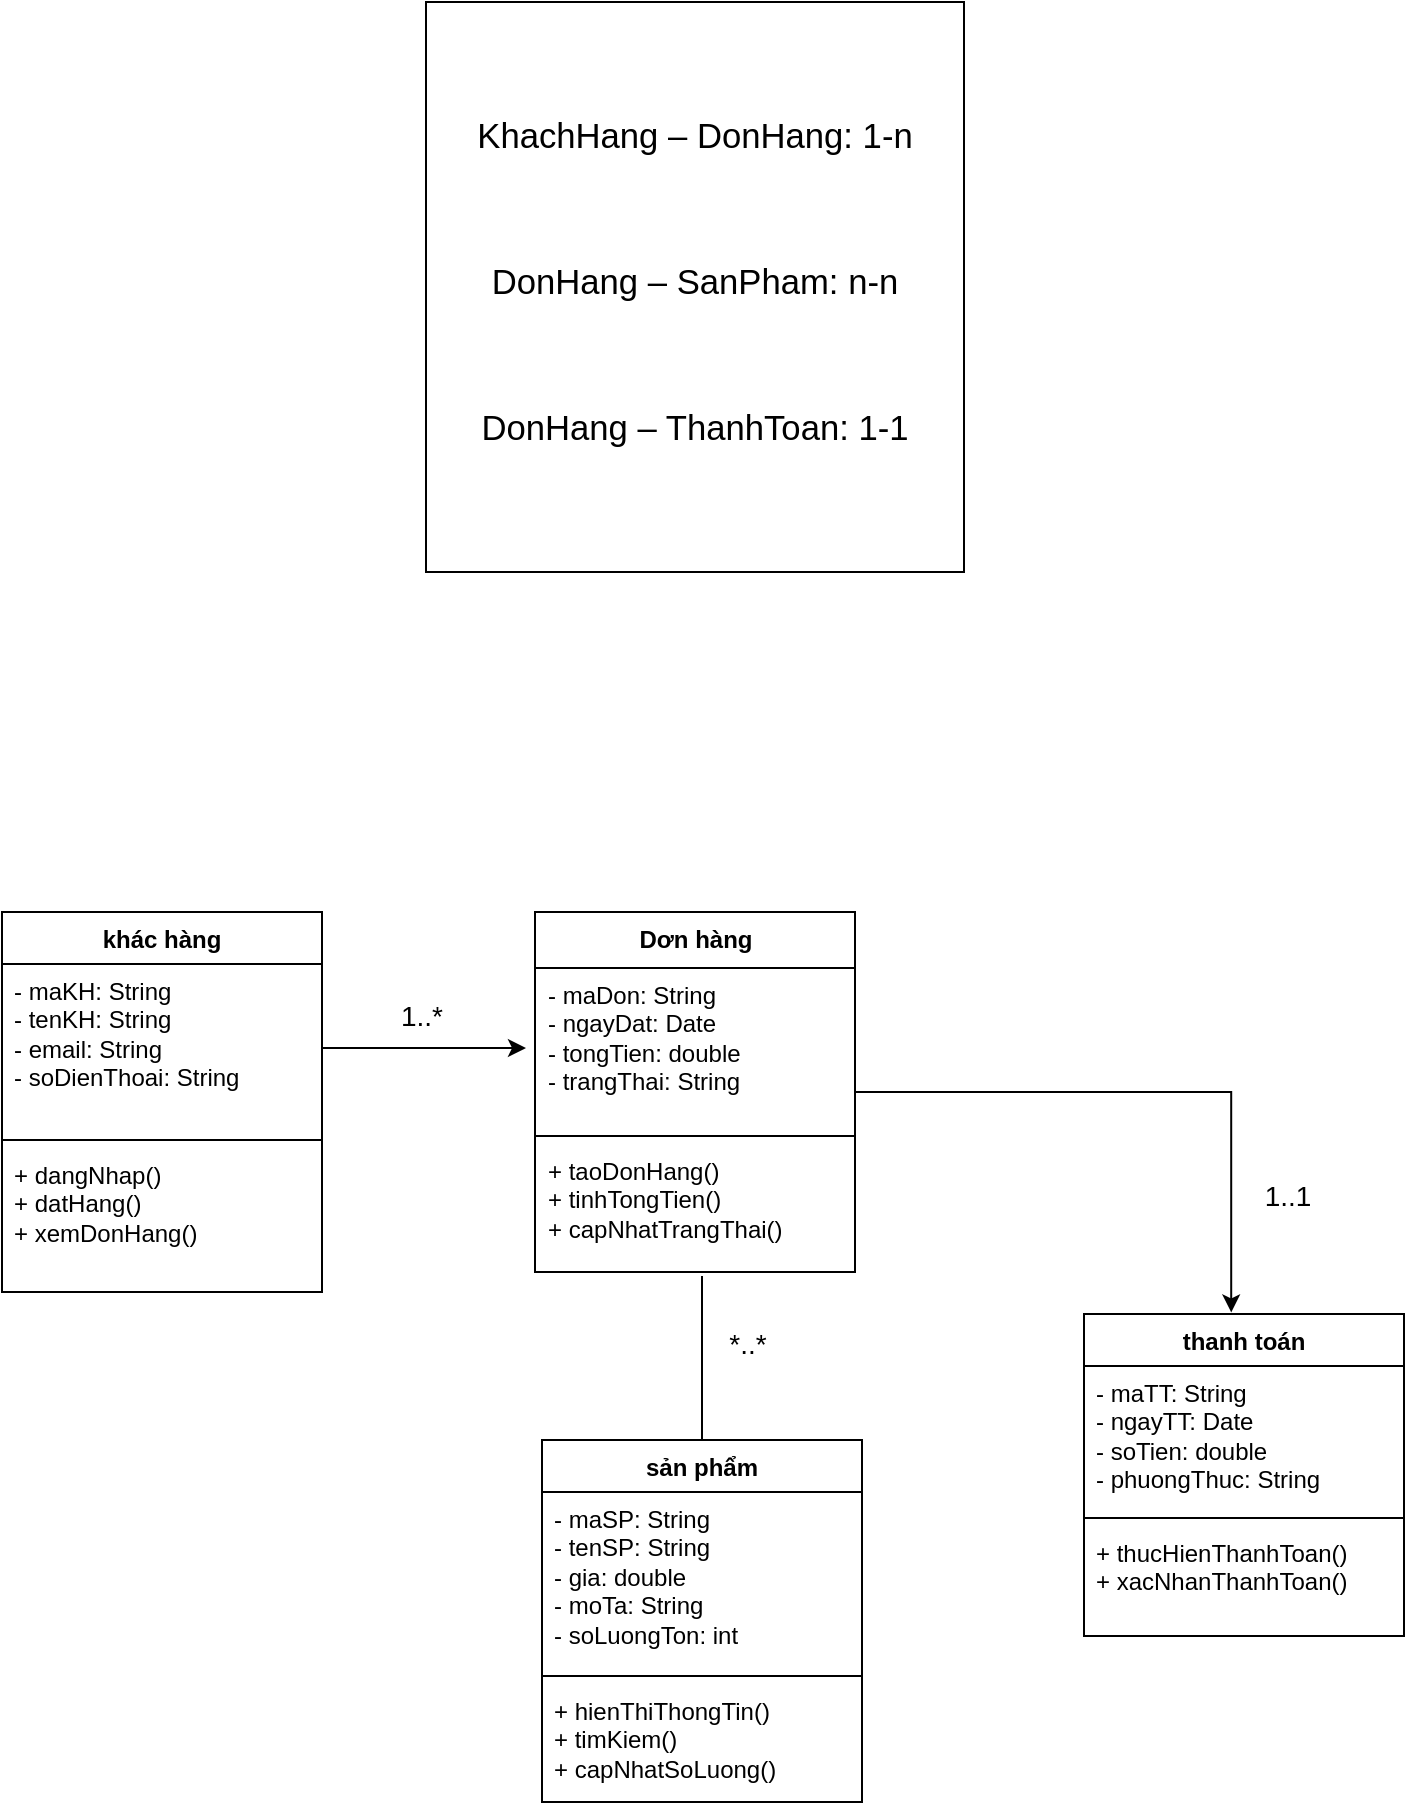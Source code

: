 <mxfile version="28.2.8">
  <diagram id="CSRic5qnRrsM_z4MhMeE" name="Trang-1">
    <mxGraphModel dx="1042" dy="574" grid="0" gridSize="10" guides="1" tooltips="1" connect="1" arrows="1" fold="1" page="1" pageScale="1" pageWidth="850" pageHeight="1100" math="0" shadow="0">
      <root>
        <mxCell id="0" />
        <mxCell id="1" parent="0" />
        <mxCell id="GlaZ5QmFp9uT-VfBLI6d-1" value="" style="shape=table;startSize=0;container=1;collapsible=0;childLayout=tableLayout;" parent="1" vertex="1">
          <mxGeometry x="287" y="68" width="269" height="285" as="geometry" />
        </mxCell>
        <mxCell id="GlaZ5QmFp9uT-VfBLI6d-2" value="" style="shape=tableRow;horizontal=0;startSize=0;swimlaneHead=0;swimlaneBody=0;strokeColor=inherit;top=0;left=0;bottom=0;right=0;collapsible=0;dropTarget=0;fillColor=none;points=[[0,0.5],[1,0.5]];portConstraint=eastwest;" parent="GlaZ5QmFp9uT-VfBLI6d-1" vertex="1">
          <mxGeometry width="269" height="285" as="geometry" />
        </mxCell>
        <mxCell id="GlaZ5QmFp9uT-VfBLI6d-3" value="&#xa;&#xa;&#xa;&lt;p class=&quot;MsoNormal&quot;&gt;&lt;span style=&quot;font-size:13.0pt;line-height:115%;font-family:&#xa;&amp;quot;Times New Roman&amp;quot;,serif&quot;&gt;KhachHang – DonHang: 1-n&lt;/span&gt;&lt;/p&gt;&#xa;&#xa;&lt;p class=&quot;MsoNormal&quot;&gt;&lt;span style=&quot;font-size:13.0pt;line-height:115%;font-family:&#xa;&amp;quot;Times New Roman&amp;quot;,serif&quot;&gt;DonHang – SanPham: n-n&lt;/span&gt;&lt;/p&gt;&#xa;&#xa;&lt;p class=&quot;MsoNormal&quot;&gt;&lt;span style=&quot;font-size:13.0pt;line-height:115%;font-family:&#xa;&amp;quot;Times New Roman&amp;quot;,serif&quot;&gt;DonHang – ThanhToan: 1-1&lt;/span&gt;&lt;/p&gt;&#xa;&#xa;&#xa;&#xa;&#xa;&#xa;" style="shape=partialRectangle;html=1;whiteSpace=wrap;connectable=0;strokeColor=inherit;overflow=hidden;fillColor=none;top=0;left=0;bottom=0;right=0;pointerEvents=1;" parent="GlaZ5QmFp9uT-VfBLI6d-2" vertex="1">
          <mxGeometry width="269" height="285" as="geometry">
            <mxRectangle width="269" height="285" as="alternateBounds" />
          </mxGeometry>
        </mxCell>
        <mxCell id="FDPoPxeerTonxnTwOu33-17" value="Dơn hàng" style="swimlane;fontStyle=1;align=center;verticalAlign=top;childLayout=stackLayout;horizontal=1;startSize=28;horizontalStack=0;resizeParent=1;resizeParentMax=0;resizeLast=0;collapsible=1;marginBottom=0;whiteSpace=wrap;html=1;" parent="1" vertex="1">
          <mxGeometry x="341.5" y="523" width="160" height="180" as="geometry" />
        </mxCell>
        <mxCell id="FDPoPxeerTonxnTwOu33-18" value="&lt;div&gt;- maDon: String&amp;nbsp; &amp;nbsp; &amp;nbsp;&amp;nbsp;&lt;/div&gt;&lt;div&gt;- ngayDat: Date&amp;nbsp; &amp;nbsp; &amp;nbsp;&amp;nbsp;&lt;/div&gt;&lt;div&gt;- tongTien: double&amp;nbsp; &amp;nbsp;&lt;/div&gt;&lt;div&gt;- trangThai: String&lt;/div&gt;" style="text;strokeColor=none;fillColor=none;align=left;verticalAlign=top;spacingLeft=4;spacingRight=4;overflow=hidden;rotatable=0;points=[[0,0.5],[1,0.5]];portConstraint=eastwest;whiteSpace=wrap;html=1;" parent="FDPoPxeerTonxnTwOu33-17" vertex="1">
          <mxGeometry y="28" width="160" height="80" as="geometry" />
        </mxCell>
        <mxCell id="FDPoPxeerTonxnTwOu33-19" value="" style="line;strokeWidth=1;fillColor=none;align=left;verticalAlign=middle;spacingTop=-1;spacingLeft=3;spacingRight=3;rotatable=0;labelPosition=right;points=[];portConstraint=eastwest;strokeColor=inherit;" parent="FDPoPxeerTonxnTwOu33-17" vertex="1">
          <mxGeometry y="108" width="160" height="8" as="geometry" />
        </mxCell>
        <mxCell id="FDPoPxeerTonxnTwOu33-20" value="&lt;div&gt;+ taoDonHang()&amp;nbsp; &amp;nbsp; &amp;nbsp;&amp;nbsp;&lt;/div&gt;&lt;div&gt;+ tinhTongTien()&amp;nbsp; &amp;nbsp;&amp;nbsp;&lt;/div&gt;&lt;div&gt;+ capNhatTrangThai()&lt;/div&gt;&lt;div&gt;&lt;br&gt;&lt;/div&gt;" style="text;strokeColor=none;fillColor=none;align=left;verticalAlign=top;spacingLeft=4;spacingRight=4;overflow=hidden;rotatable=0;points=[[0,0.5],[1,0.5]];portConstraint=eastwest;whiteSpace=wrap;html=1;" parent="FDPoPxeerTonxnTwOu33-17" vertex="1">
          <mxGeometry y="116" width="160" height="64" as="geometry" />
        </mxCell>
        <mxCell id="FDPoPxeerTonxnTwOu33-21" value="khác hàng" style="swimlane;fontStyle=1;align=center;verticalAlign=top;childLayout=stackLayout;horizontal=1;startSize=26;horizontalStack=0;resizeParent=1;resizeParentMax=0;resizeLast=0;collapsible=1;marginBottom=0;whiteSpace=wrap;html=1;" parent="1" vertex="1">
          <mxGeometry x="75" y="523" width="160" height="190" as="geometry" />
        </mxCell>
        <mxCell id="FDPoPxeerTonxnTwOu33-42" style="edgeStyle=orthogonalEdgeStyle;rounded=0;orthogonalLoop=1;jettySize=auto;html=1;exitX=1;exitY=0.5;exitDx=0;exitDy=0;" parent="FDPoPxeerTonxnTwOu33-21" source="FDPoPxeerTonxnTwOu33-22" edge="1">
          <mxGeometry relative="1" as="geometry">
            <mxPoint x="262" y="68" as="targetPoint" />
          </mxGeometry>
        </mxCell>
        <mxCell id="FDPoPxeerTonxnTwOu33-22" value="&lt;div&gt;- maKH: String&amp;nbsp; &amp;nbsp; &amp;nbsp;&amp;nbsp;&lt;/div&gt;&lt;div&gt;- tenKH: String&amp;nbsp; &amp;nbsp; &amp;nbsp;&amp;nbsp;&lt;/div&gt;&lt;div&gt;- email: String&amp;nbsp; &amp;nbsp; &amp;nbsp;&amp;nbsp;&lt;/div&gt;&lt;div&gt;- soDienThoai: String&lt;/div&gt;" style="text;strokeColor=none;fillColor=none;align=left;verticalAlign=top;spacingLeft=4;spacingRight=4;overflow=hidden;rotatable=0;points=[[0,0.5],[1,0.5]];portConstraint=eastwest;whiteSpace=wrap;html=1;" parent="FDPoPxeerTonxnTwOu33-21" vertex="1">
          <mxGeometry y="26" width="160" height="84" as="geometry" />
        </mxCell>
        <mxCell id="FDPoPxeerTonxnTwOu33-23" value="" style="line;strokeWidth=1;fillColor=none;align=left;verticalAlign=middle;spacingTop=-1;spacingLeft=3;spacingRight=3;rotatable=0;labelPosition=right;points=[];portConstraint=eastwest;strokeColor=inherit;" parent="FDPoPxeerTonxnTwOu33-21" vertex="1">
          <mxGeometry y="110" width="160" height="8" as="geometry" />
        </mxCell>
        <mxCell id="FDPoPxeerTonxnTwOu33-24" value="&lt;div&gt;+ dangNhap()&amp;nbsp; &amp;nbsp; &amp;nbsp;&lt;/div&gt;&lt;div&gt;+ datHang()&amp;nbsp; &amp;nbsp; &amp;nbsp; &amp;nbsp; &amp;nbsp;&lt;/div&gt;&lt;div&gt;+ xemDonHang()&lt;/div&gt;" style="text;strokeColor=none;fillColor=none;align=left;verticalAlign=top;spacingLeft=4;spacingRight=4;overflow=hidden;rotatable=0;points=[[0,0.5],[1,0.5]];portConstraint=eastwest;whiteSpace=wrap;html=1;" parent="FDPoPxeerTonxnTwOu33-21" vertex="1">
          <mxGeometry y="118" width="160" height="72" as="geometry" />
        </mxCell>
        <mxCell id="FDPoPxeerTonxnTwOu33-25" value="sản phẩm" style="swimlane;fontStyle=1;align=center;verticalAlign=top;childLayout=stackLayout;horizontal=1;startSize=26;horizontalStack=0;resizeParent=1;resizeParentMax=0;resizeLast=0;collapsible=1;marginBottom=0;whiteSpace=wrap;html=1;" parent="1" vertex="1">
          <mxGeometry x="345" y="787" width="160" height="181" as="geometry" />
        </mxCell>
        <mxCell id="FDPoPxeerTonxnTwOu33-26" value="&lt;div&gt;- maSP: String&amp;nbsp; &amp;nbsp; &amp;nbsp; &amp;nbsp;&lt;/div&gt;&lt;div&gt;- tenSP: String&amp;nbsp; &amp;nbsp; &amp;nbsp;&amp;nbsp;&lt;/div&gt;&lt;div&gt;- gia: double&amp;nbsp; &amp;nbsp; &amp;nbsp; &amp;nbsp;&amp;nbsp;&lt;/div&gt;&lt;div&gt;- moTa: String&amp;nbsp; &amp;nbsp; &amp;nbsp;&amp;nbsp;&lt;/div&gt;&lt;div&gt;- soLuongTon: int&lt;/div&gt;" style="text;strokeColor=none;fillColor=none;align=left;verticalAlign=top;spacingLeft=4;spacingRight=4;overflow=hidden;rotatable=0;points=[[0,0.5],[1,0.5]];portConstraint=eastwest;whiteSpace=wrap;html=1;" parent="FDPoPxeerTonxnTwOu33-25" vertex="1">
          <mxGeometry y="26" width="160" height="88" as="geometry" />
        </mxCell>
        <mxCell id="FDPoPxeerTonxnTwOu33-27" value="" style="line;strokeWidth=1;fillColor=none;align=left;verticalAlign=middle;spacingTop=-1;spacingLeft=3;spacingRight=3;rotatable=0;labelPosition=right;points=[];portConstraint=eastwest;strokeColor=inherit;" parent="FDPoPxeerTonxnTwOu33-25" vertex="1">
          <mxGeometry y="114" width="160" height="8" as="geometry" />
        </mxCell>
        <mxCell id="FDPoPxeerTonxnTwOu33-28" value="&lt;div&gt;+ hienThiThongTin()&amp;nbsp;&amp;nbsp;&lt;/div&gt;&lt;div&gt;+ timKiem()&amp;nbsp; &amp;nbsp; &amp;nbsp; &amp;nbsp; &amp;nbsp;&amp;nbsp;&lt;/div&gt;&lt;div&gt;+ capNhatSoLuong()&lt;/div&gt;" style="text;strokeColor=none;fillColor=none;align=left;verticalAlign=top;spacingLeft=4;spacingRight=4;overflow=hidden;rotatable=0;points=[[0,0.5],[1,0.5]];portConstraint=eastwest;whiteSpace=wrap;html=1;" parent="FDPoPxeerTonxnTwOu33-25" vertex="1">
          <mxGeometry y="122" width="160" height="59" as="geometry" />
        </mxCell>
        <mxCell id="FDPoPxeerTonxnTwOu33-29" value="thanh toán" style="swimlane;fontStyle=1;align=center;verticalAlign=top;childLayout=stackLayout;horizontal=1;startSize=26;horizontalStack=0;resizeParent=1;resizeParentMax=0;resizeLast=0;collapsible=1;marginBottom=0;whiteSpace=wrap;html=1;" parent="1" vertex="1">
          <mxGeometry x="616" y="724" width="160" height="161" as="geometry" />
        </mxCell>
        <mxCell id="FDPoPxeerTonxnTwOu33-30" value="&lt;div&gt;- maTT: String&amp;nbsp; &amp;nbsp;&lt;/div&gt;&lt;div&gt;- ngayTT: Date&amp;nbsp; &amp;nbsp; &amp;nbsp;&amp;nbsp;&lt;/div&gt;&lt;div&gt;- soTien: double&amp;nbsp;&amp;nbsp;&lt;/div&gt;&lt;div&gt;- phuongThuc: String&lt;/div&gt;" style="text;strokeColor=none;fillColor=none;align=left;verticalAlign=top;spacingLeft=4;spacingRight=4;overflow=hidden;rotatable=0;points=[[0,0.5],[1,0.5]];portConstraint=eastwest;whiteSpace=wrap;html=1;" parent="FDPoPxeerTonxnTwOu33-29" vertex="1">
          <mxGeometry y="26" width="160" height="72" as="geometry" />
        </mxCell>
        <mxCell id="FDPoPxeerTonxnTwOu33-31" value="" style="line;strokeWidth=1;fillColor=none;align=left;verticalAlign=middle;spacingTop=-1;spacingLeft=3;spacingRight=3;rotatable=0;labelPosition=right;points=[];portConstraint=eastwest;strokeColor=inherit;" parent="FDPoPxeerTonxnTwOu33-29" vertex="1">
          <mxGeometry y="98" width="160" height="8" as="geometry" />
        </mxCell>
        <mxCell id="FDPoPxeerTonxnTwOu33-32" value="&lt;div&gt;+ thucHienThanhToan()&lt;/div&gt;&lt;div&gt;+ xacNhanThanhToan()&lt;/div&gt;" style="text;strokeColor=none;fillColor=none;align=left;verticalAlign=top;spacingLeft=4;spacingRight=4;overflow=hidden;rotatable=0;points=[[0,0.5],[1,0.5]];portConstraint=eastwest;whiteSpace=wrap;html=1;" parent="FDPoPxeerTonxnTwOu33-29" vertex="1">
          <mxGeometry y="106" width="160" height="55" as="geometry" />
        </mxCell>
        <mxCell id="FDPoPxeerTonxnTwOu33-35" value="1..1" style="text;html=1;whiteSpace=wrap;strokeColor=none;fillColor=none;align=center;verticalAlign=middle;rounded=0;fontSize=14;" parent="1" vertex="1">
          <mxGeometry x="688" y="650" width="60" height="30" as="geometry" />
        </mxCell>
        <mxCell id="FDPoPxeerTonxnTwOu33-41" style="edgeStyle=orthogonalEdgeStyle;rounded=0;orthogonalLoop=1;jettySize=auto;html=1;entryX=0.46;entryY=-0.005;entryDx=0;entryDy=0;entryPerimeter=0;" parent="1" source="FDPoPxeerTonxnTwOu33-17" target="FDPoPxeerTonxnTwOu33-29" edge="1">
          <mxGeometry relative="1" as="geometry" />
        </mxCell>
        <mxCell id="FDPoPxeerTonxnTwOu33-47" value="&lt;span style=&quot;font-size: 14px;&quot;&gt;1..*&lt;/span&gt;" style="text;html=1;whiteSpace=wrap;strokeColor=none;fillColor=none;align=center;verticalAlign=middle;rounded=0;" parent="1" vertex="1">
          <mxGeometry x="255" y="560" width="60" height="30" as="geometry" />
        </mxCell>
        <mxCell id="-FGHK5flqXHgorWioO9f-2" value="" style="endArrow=none;html=1;rounded=0;" edge="1" parent="1" source="FDPoPxeerTonxnTwOu33-25">
          <mxGeometry width="50" height="50" relative="1" as="geometry">
            <mxPoint x="400" y="825" as="sourcePoint" />
            <mxPoint x="425" y="705" as="targetPoint" />
          </mxGeometry>
        </mxCell>
        <mxCell id="-FGHK5flqXHgorWioO9f-3" value="&lt;span style=&quot;font-size: 14px;&quot;&gt;*..*&lt;/span&gt;" style="text;html=1;whiteSpace=wrap;strokeColor=none;fillColor=none;align=center;verticalAlign=middle;rounded=0;" vertex="1" parent="1">
          <mxGeometry x="418" y="724" width="60" height="30" as="geometry" />
        </mxCell>
      </root>
    </mxGraphModel>
  </diagram>
</mxfile>
